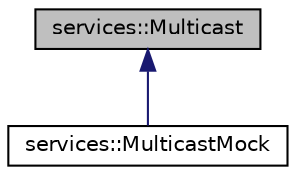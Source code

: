 digraph "services::Multicast"
{
 // INTERACTIVE_SVG=YES
  edge [fontname="Helvetica",fontsize="10",labelfontname="Helvetica",labelfontsize="10"];
  node [fontname="Helvetica",fontsize="10",shape=record];
  Node0 [label="services::Multicast",height=0.2,width=0.4,color="black", fillcolor="grey75", style="filled", fontcolor="black"];
  Node0 -> Node1 [dir="back",color="midnightblue",fontsize="10",style="solid",fontname="Helvetica"];
  Node1 [label="services::MulticastMock",height=0.2,width=0.4,color="black", fillcolor="white", style="filled",URL="$da/dd0/classservices_1_1_multicast_mock.html"];
}
